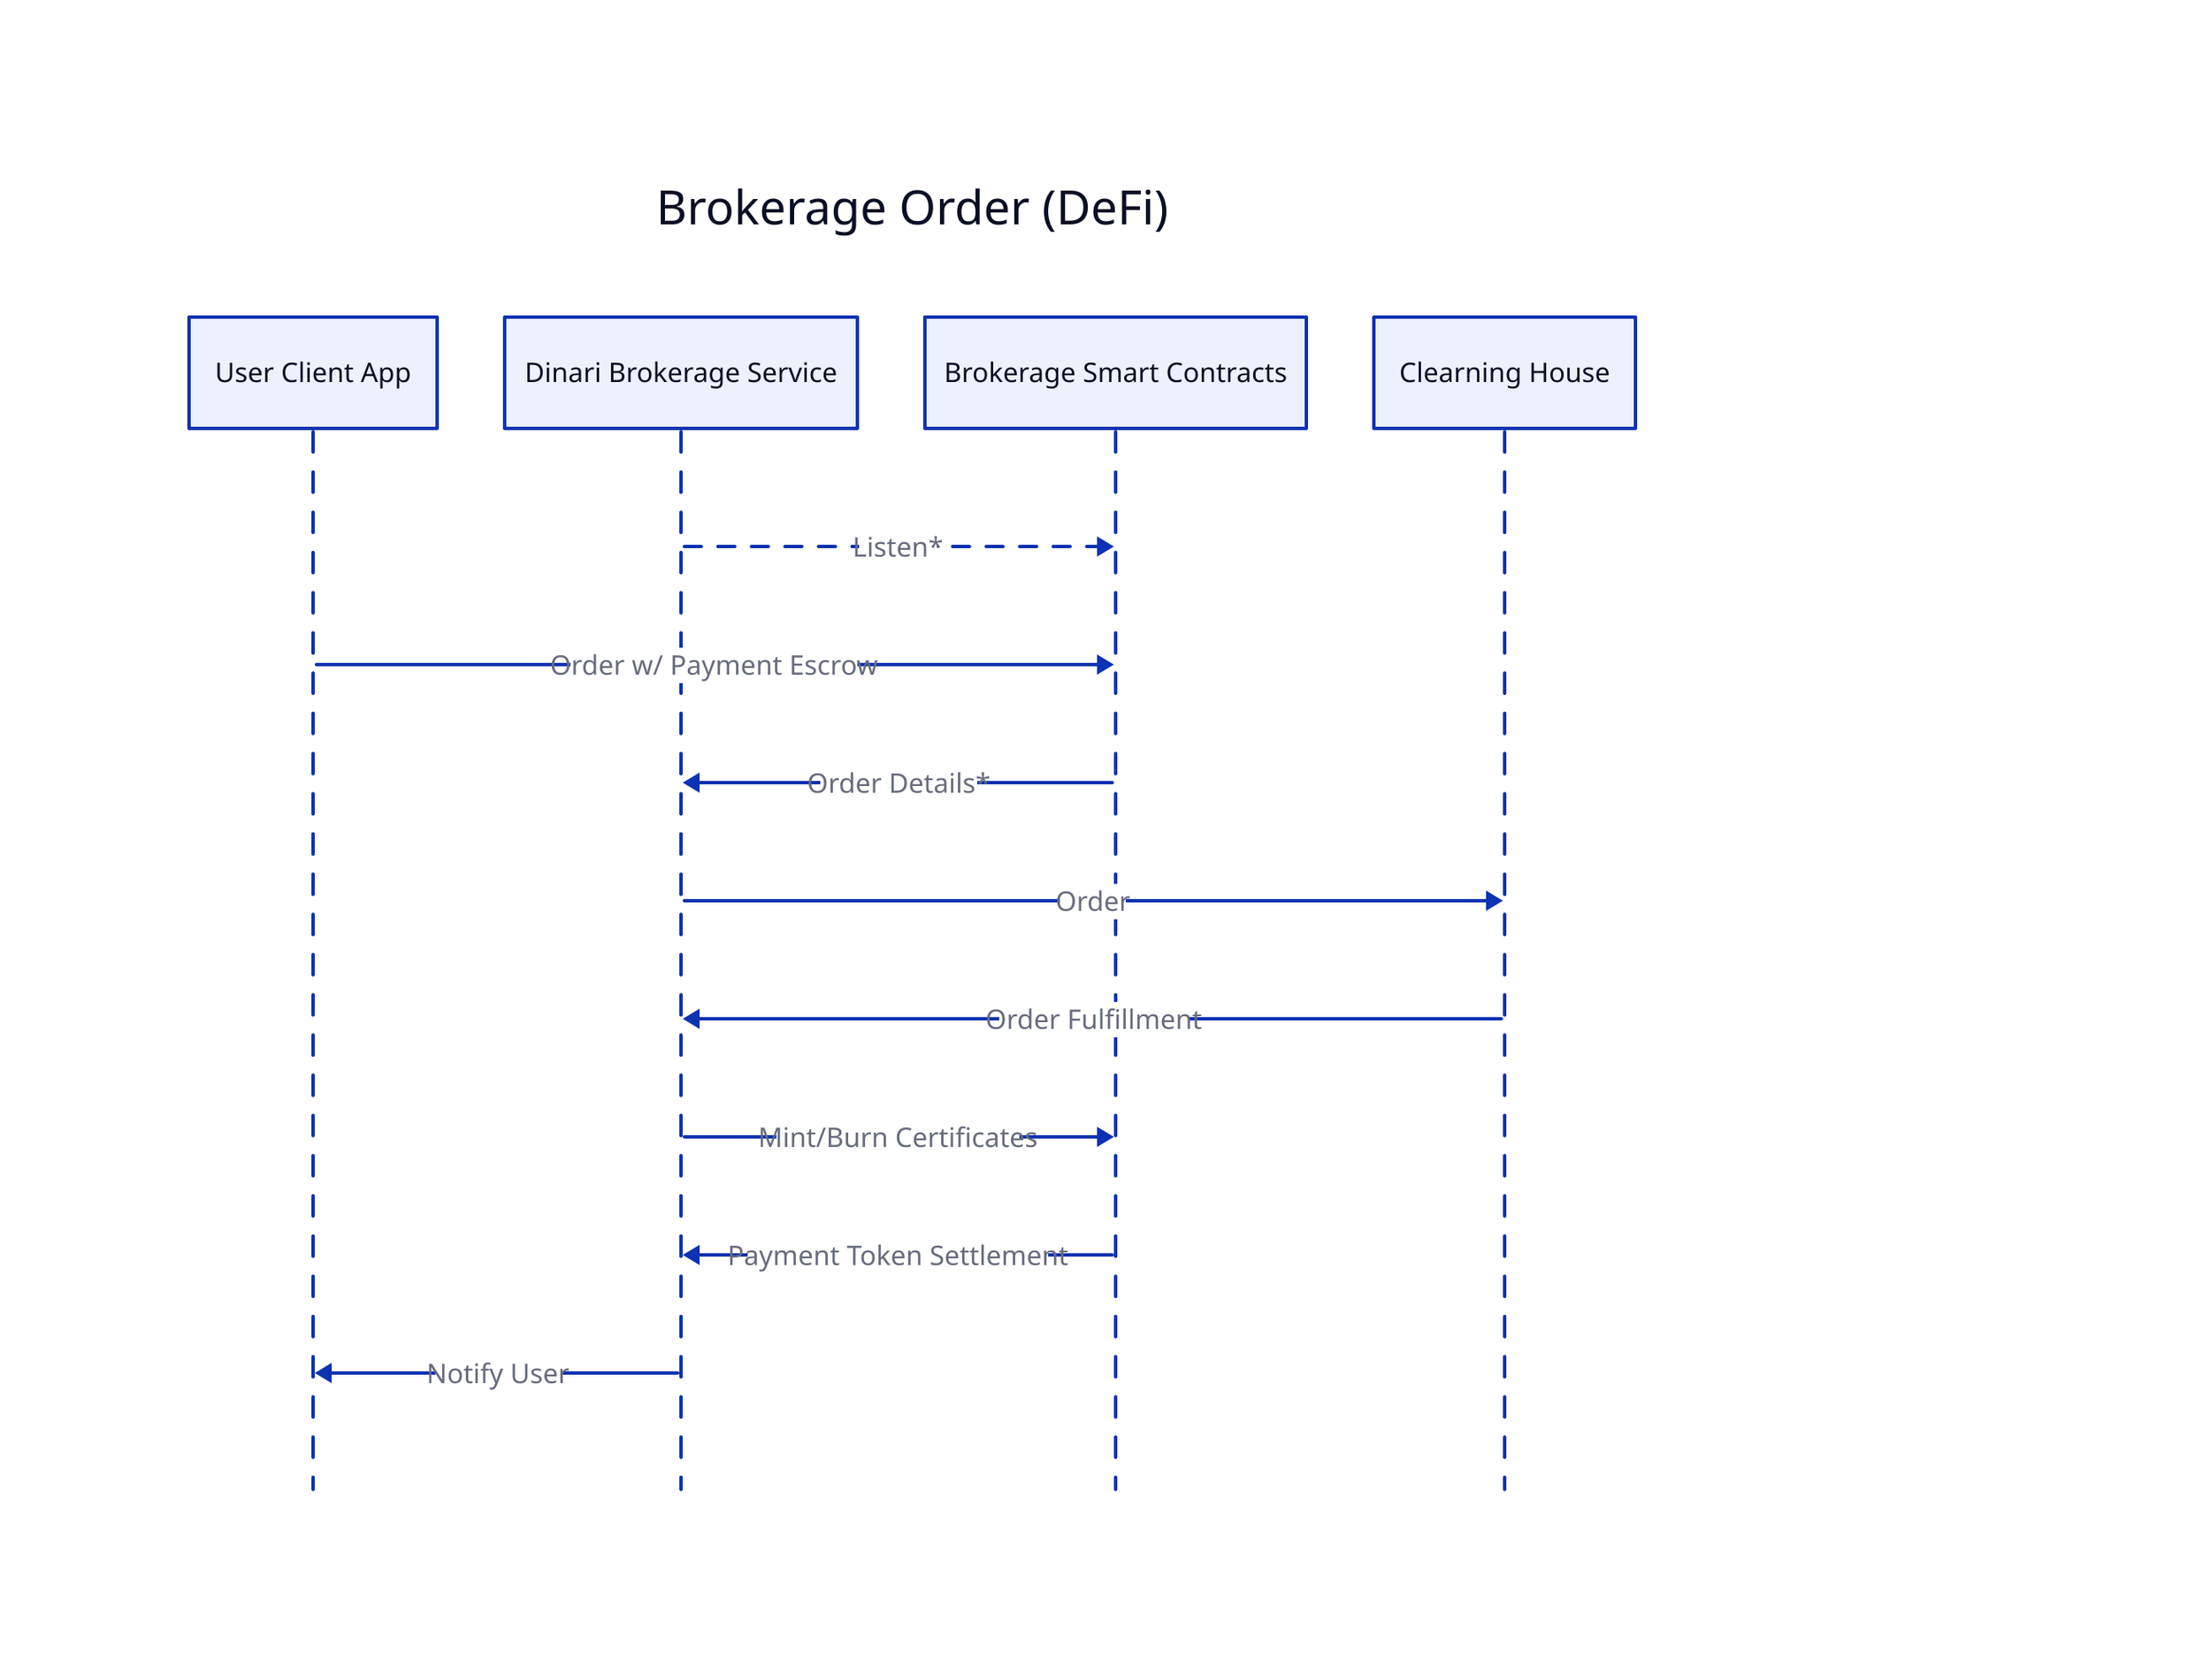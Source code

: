 Brokerage Order (DeFi): {
  shape: sequence_diagram

  user: User Client App
  api: Dinari Brokerage Service
  contracts: Brokerage Smart Contracts
  clearing: Clearning House

  api -> contracts: Listen* {
    style.stroke-dash: 5
  }
  user -> contracts: Order w/ Payment Escrow
  contracts -> api: Order Details*
  api -> clearing: Order
  clearing -> api: Order Fulfillment
  api -> contracts: Mint/Burn Certificates
  contracts -> api: Payment Token Settlement
  api -> user: Notify User
}

note: |md
  *See Chainlink Functions
|
